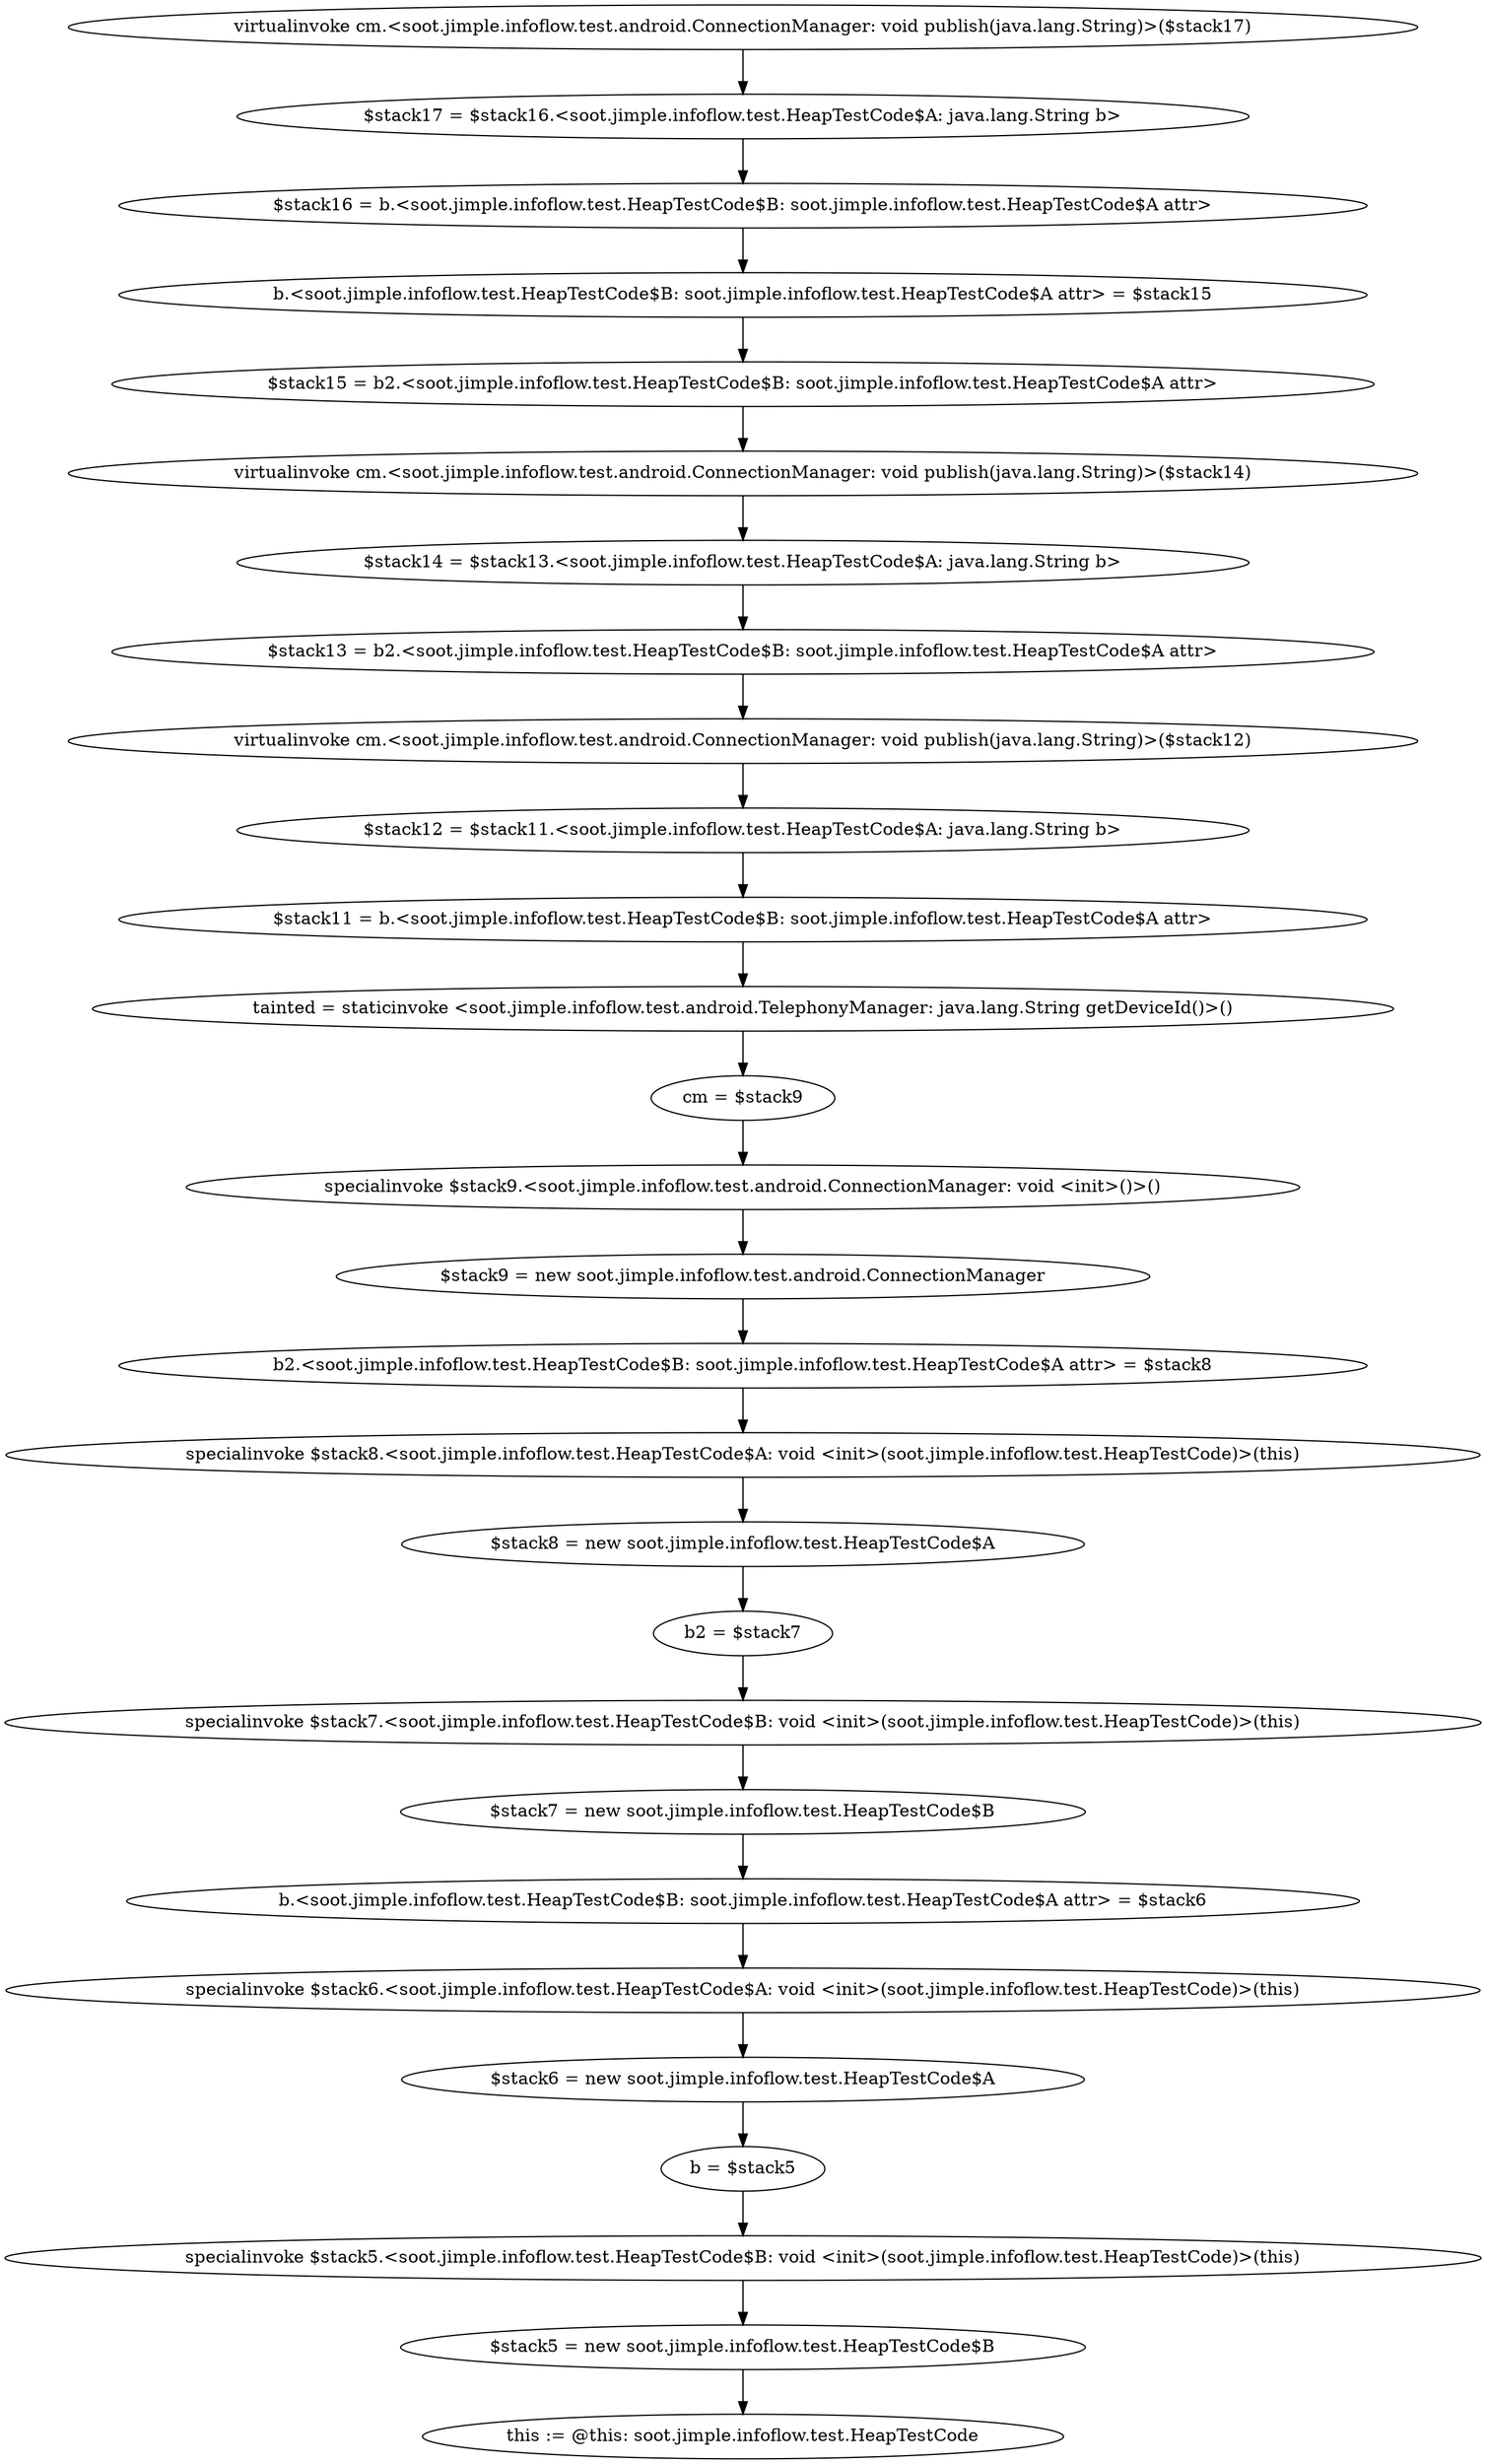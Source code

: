 digraph "" {
    "virtualinvoke cm.<soot.jimple.infoflow.test.android.ConnectionManager: void publish(java.lang.String)>($stack17)"
    "$stack17 = $stack16.<soot.jimple.infoflow.test.HeapTestCode$A: java.lang.String b>"
    "virtualinvoke cm.<soot.jimple.infoflow.test.android.ConnectionManager: void publish(java.lang.String)>($stack17)"->"$stack17 = $stack16.<soot.jimple.infoflow.test.HeapTestCode$A: java.lang.String b>";
    "$stack16 = b.<soot.jimple.infoflow.test.HeapTestCode$B: soot.jimple.infoflow.test.HeapTestCode$A attr>"
    "$stack17 = $stack16.<soot.jimple.infoflow.test.HeapTestCode$A: java.lang.String b>"->"$stack16 = b.<soot.jimple.infoflow.test.HeapTestCode$B: soot.jimple.infoflow.test.HeapTestCode$A attr>";
    "b.<soot.jimple.infoflow.test.HeapTestCode$B: soot.jimple.infoflow.test.HeapTestCode$A attr> = $stack15"
    "$stack16 = b.<soot.jimple.infoflow.test.HeapTestCode$B: soot.jimple.infoflow.test.HeapTestCode$A attr>"->"b.<soot.jimple.infoflow.test.HeapTestCode$B: soot.jimple.infoflow.test.HeapTestCode$A attr> = $stack15";
    "$stack15 = b2.<soot.jimple.infoflow.test.HeapTestCode$B: soot.jimple.infoflow.test.HeapTestCode$A attr>"
    "b.<soot.jimple.infoflow.test.HeapTestCode$B: soot.jimple.infoflow.test.HeapTestCode$A attr> = $stack15"->"$stack15 = b2.<soot.jimple.infoflow.test.HeapTestCode$B: soot.jimple.infoflow.test.HeapTestCode$A attr>";
    "virtualinvoke cm.<soot.jimple.infoflow.test.android.ConnectionManager: void publish(java.lang.String)>($stack14)"
    "$stack15 = b2.<soot.jimple.infoflow.test.HeapTestCode$B: soot.jimple.infoflow.test.HeapTestCode$A attr>"->"virtualinvoke cm.<soot.jimple.infoflow.test.android.ConnectionManager: void publish(java.lang.String)>($stack14)";
    "$stack14 = $stack13.<soot.jimple.infoflow.test.HeapTestCode$A: java.lang.String b>"
    "virtualinvoke cm.<soot.jimple.infoflow.test.android.ConnectionManager: void publish(java.lang.String)>($stack14)"->"$stack14 = $stack13.<soot.jimple.infoflow.test.HeapTestCode$A: java.lang.String b>";
    "$stack13 = b2.<soot.jimple.infoflow.test.HeapTestCode$B: soot.jimple.infoflow.test.HeapTestCode$A attr>"
    "$stack14 = $stack13.<soot.jimple.infoflow.test.HeapTestCode$A: java.lang.String b>"->"$stack13 = b2.<soot.jimple.infoflow.test.HeapTestCode$B: soot.jimple.infoflow.test.HeapTestCode$A attr>";
    "virtualinvoke cm.<soot.jimple.infoflow.test.android.ConnectionManager: void publish(java.lang.String)>($stack12)"
    "$stack13 = b2.<soot.jimple.infoflow.test.HeapTestCode$B: soot.jimple.infoflow.test.HeapTestCode$A attr>"->"virtualinvoke cm.<soot.jimple.infoflow.test.android.ConnectionManager: void publish(java.lang.String)>($stack12)";
    "$stack12 = $stack11.<soot.jimple.infoflow.test.HeapTestCode$A: java.lang.String b>"
    "virtualinvoke cm.<soot.jimple.infoflow.test.android.ConnectionManager: void publish(java.lang.String)>($stack12)"->"$stack12 = $stack11.<soot.jimple.infoflow.test.HeapTestCode$A: java.lang.String b>";
    "$stack11 = b.<soot.jimple.infoflow.test.HeapTestCode$B: soot.jimple.infoflow.test.HeapTestCode$A attr>"
    "$stack12 = $stack11.<soot.jimple.infoflow.test.HeapTestCode$A: java.lang.String b>"->"$stack11 = b.<soot.jimple.infoflow.test.HeapTestCode$B: soot.jimple.infoflow.test.HeapTestCode$A attr>";
    "tainted = staticinvoke <soot.jimple.infoflow.test.android.TelephonyManager: java.lang.String getDeviceId()>()"
    "$stack11 = b.<soot.jimple.infoflow.test.HeapTestCode$B: soot.jimple.infoflow.test.HeapTestCode$A attr>"->"tainted = staticinvoke <soot.jimple.infoflow.test.android.TelephonyManager: java.lang.String getDeviceId()>()";
    "cm = $stack9"
    "tainted = staticinvoke <soot.jimple.infoflow.test.android.TelephonyManager: java.lang.String getDeviceId()>()"->"cm = $stack9";
    "specialinvoke $stack9.<soot.jimple.infoflow.test.android.ConnectionManager: void <init>()>()"
    "cm = $stack9"->"specialinvoke $stack9.<soot.jimple.infoflow.test.android.ConnectionManager: void <init>()>()";
    "$stack9 = new soot.jimple.infoflow.test.android.ConnectionManager"
    "specialinvoke $stack9.<soot.jimple.infoflow.test.android.ConnectionManager: void <init>()>()"->"$stack9 = new soot.jimple.infoflow.test.android.ConnectionManager";
    "b2.<soot.jimple.infoflow.test.HeapTestCode$B: soot.jimple.infoflow.test.HeapTestCode$A attr> = $stack8"
    "$stack9 = new soot.jimple.infoflow.test.android.ConnectionManager"->"b2.<soot.jimple.infoflow.test.HeapTestCode$B: soot.jimple.infoflow.test.HeapTestCode$A attr> = $stack8";
    "specialinvoke $stack8.<soot.jimple.infoflow.test.HeapTestCode$A: void <init>(soot.jimple.infoflow.test.HeapTestCode)>(this)"
    "b2.<soot.jimple.infoflow.test.HeapTestCode$B: soot.jimple.infoflow.test.HeapTestCode$A attr> = $stack8"->"specialinvoke $stack8.<soot.jimple.infoflow.test.HeapTestCode$A: void <init>(soot.jimple.infoflow.test.HeapTestCode)>(this)";
    "$stack8 = new soot.jimple.infoflow.test.HeapTestCode$A"
    "specialinvoke $stack8.<soot.jimple.infoflow.test.HeapTestCode$A: void <init>(soot.jimple.infoflow.test.HeapTestCode)>(this)"->"$stack8 = new soot.jimple.infoflow.test.HeapTestCode$A";
    "b2 = $stack7"
    "$stack8 = new soot.jimple.infoflow.test.HeapTestCode$A"->"b2 = $stack7";
    "specialinvoke $stack7.<soot.jimple.infoflow.test.HeapTestCode$B: void <init>(soot.jimple.infoflow.test.HeapTestCode)>(this)"
    "b2 = $stack7"->"specialinvoke $stack7.<soot.jimple.infoflow.test.HeapTestCode$B: void <init>(soot.jimple.infoflow.test.HeapTestCode)>(this)";
    "$stack7 = new soot.jimple.infoflow.test.HeapTestCode$B"
    "specialinvoke $stack7.<soot.jimple.infoflow.test.HeapTestCode$B: void <init>(soot.jimple.infoflow.test.HeapTestCode)>(this)"->"$stack7 = new soot.jimple.infoflow.test.HeapTestCode$B";
    "b.<soot.jimple.infoflow.test.HeapTestCode$B: soot.jimple.infoflow.test.HeapTestCode$A attr> = $stack6"
    "$stack7 = new soot.jimple.infoflow.test.HeapTestCode$B"->"b.<soot.jimple.infoflow.test.HeapTestCode$B: soot.jimple.infoflow.test.HeapTestCode$A attr> = $stack6";
    "specialinvoke $stack6.<soot.jimple.infoflow.test.HeapTestCode$A: void <init>(soot.jimple.infoflow.test.HeapTestCode)>(this)"
    "b.<soot.jimple.infoflow.test.HeapTestCode$B: soot.jimple.infoflow.test.HeapTestCode$A attr> = $stack6"->"specialinvoke $stack6.<soot.jimple.infoflow.test.HeapTestCode$A: void <init>(soot.jimple.infoflow.test.HeapTestCode)>(this)";
    "$stack6 = new soot.jimple.infoflow.test.HeapTestCode$A"
    "specialinvoke $stack6.<soot.jimple.infoflow.test.HeapTestCode$A: void <init>(soot.jimple.infoflow.test.HeapTestCode)>(this)"->"$stack6 = new soot.jimple.infoflow.test.HeapTestCode$A";
    "b = $stack5"
    "$stack6 = new soot.jimple.infoflow.test.HeapTestCode$A"->"b = $stack5";
    "specialinvoke $stack5.<soot.jimple.infoflow.test.HeapTestCode$B: void <init>(soot.jimple.infoflow.test.HeapTestCode)>(this)"
    "b = $stack5"->"specialinvoke $stack5.<soot.jimple.infoflow.test.HeapTestCode$B: void <init>(soot.jimple.infoflow.test.HeapTestCode)>(this)";
    "$stack5 = new soot.jimple.infoflow.test.HeapTestCode$B"
    "specialinvoke $stack5.<soot.jimple.infoflow.test.HeapTestCode$B: void <init>(soot.jimple.infoflow.test.HeapTestCode)>(this)"->"$stack5 = new soot.jimple.infoflow.test.HeapTestCode$B";
    "this := @this: soot.jimple.infoflow.test.HeapTestCode"
    "$stack5 = new soot.jimple.infoflow.test.HeapTestCode$B"->"this := @this: soot.jimple.infoflow.test.HeapTestCode";
}
